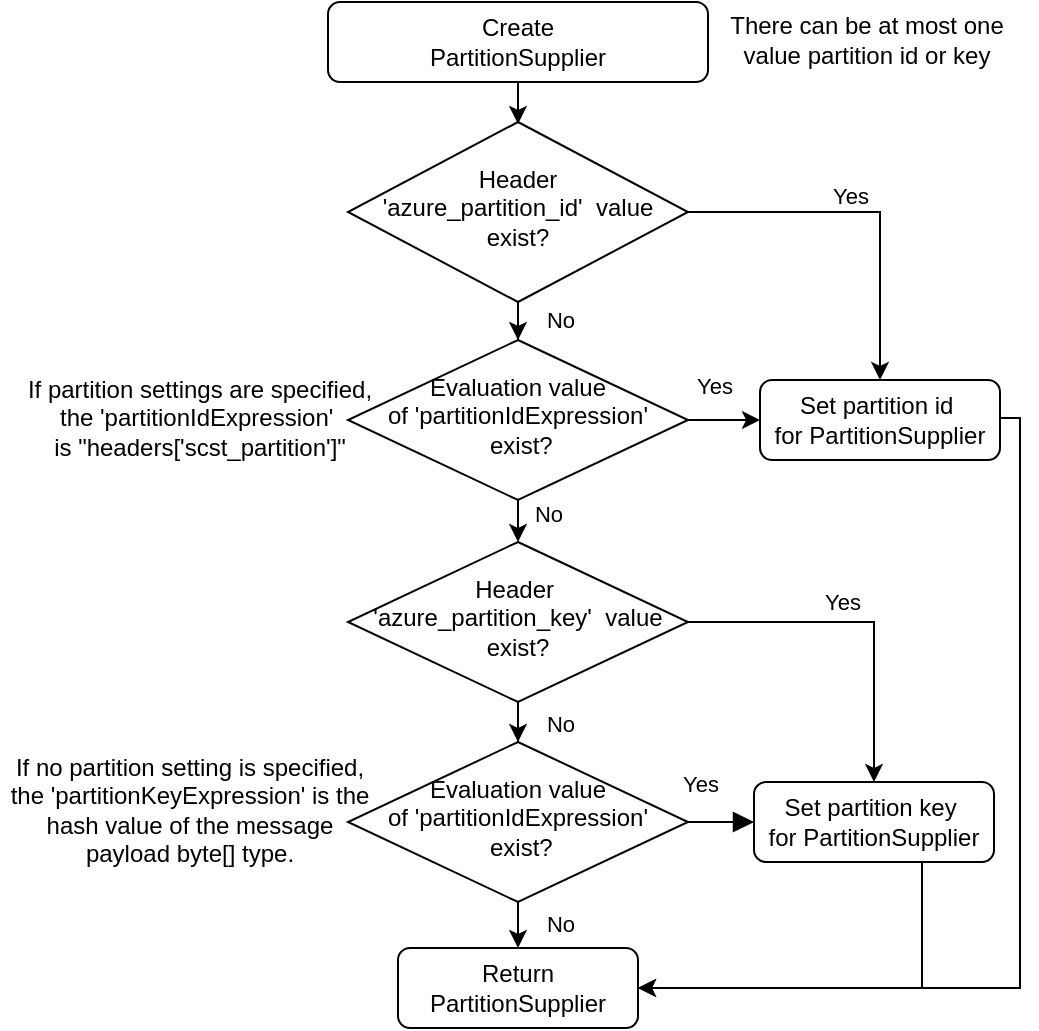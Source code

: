 <mxfile version="13.9.9" type="device"><diagram id="J5BnTy81V2mvUKXWnEds" name="create-partition-supply-process"><mxGraphModel dx="1852" dy="553" grid="1" gridSize="10" guides="1" tooltips="1" connect="1" arrows="1" fold="1" page="1" pageScale="1" pageWidth="450" pageHeight="500" math="0" shadow="0"><root><mxCell id="ILOBo0AGmw0VbmYnSzby-0"/><mxCell id="ILOBo0AGmw0VbmYnSzby-1" parent="ILOBo0AGmw0VbmYnSzby-0"/><mxCell id="ILOBo0AGmw0VbmYnSzby-3" value="Create&lt;br&gt;PartitionSupplier" style="rounded=1;whiteSpace=wrap;html=1;fontSize=12;glass=0;strokeWidth=1;shadow=0;" parent="ILOBo0AGmw0VbmYnSzby-1" vertex="1"><mxGeometry x="-546" y="160" width="190" height="40" as="geometry"/></mxCell><mxCell id="ILOBo0AGmw0VbmYnSzby-4" value="Yes" style="edgeStyle=orthogonalEdgeStyle;rounded=0;orthogonalLoop=1;jettySize=auto;html=1;entryX=0.5;entryY=0;entryDx=0;entryDy=0;" parent="ILOBo0AGmw0VbmYnSzby-1" source="ILOBo0AGmw0VbmYnSzby-6" target="ILOBo0AGmw0VbmYnSzby-27" edge="1"><mxGeometry x="-0.099" y="8" relative="1" as="geometry"><mxPoint x="-246" y="340" as="targetPoint"/><mxPoint as="offset"/></mxGeometry></mxCell><mxCell id="ILOBo0AGmw0VbmYnSzby-5" value="No" style="edgeStyle=orthogonalEdgeStyle;rounded=0;orthogonalLoop=1;jettySize=auto;html=1;entryX=0.5;entryY=0;entryDx=0;entryDy=0;" parent="ILOBo0AGmw0VbmYnSzby-1" source="ILOBo0AGmw0VbmYnSzby-6" target="ILOBo0AGmw0VbmYnSzby-10" edge="1"><mxGeometry x="0.679" y="21" relative="1" as="geometry"><mxPoint as="offset"/></mxGeometry></mxCell><mxCell id="ILOBo0AGmw0VbmYnSzby-6" value="Header &lt;br&gt;'azure_partition_id'&amp;nbsp; value&lt;br&gt;exist?" style="rhombus;whiteSpace=wrap;html=1;shadow=0;fontFamily=Helvetica;fontSize=12;align=center;strokeWidth=1;spacing=6;spacingTop=-4;" parent="ILOBo0AGmw0VbmYnSzby-1" vertex="1"><mxGeometry x="-536" y="220" width="170" height="90" as="geometry"/></mxCell><mxCell id="ILOBo0AGmw0VbmYnSzby-9" value="No" style="edgeStyle=orthogonalEdgeStyle;rounded=0;orthogonalLoop=1;jettySize=auto;html=1;entryX=0.5;entryY=0;entryDx=0;entryDy=0;" parent="ILOBo0AGmw0VbmYnSzby-1" source="ILOBo0AGmw0VbmYnSzby-10" target="ILOBo0AGmw0VbmYnSzby-26" edge="1"><mxGeometry x="0.5" y="15" relative="1" as="geometry"><mxPoint x="-451" y="440" as="targetPoint"/><Array as="points"/><mxPoint as="offset"/></mxGeometry></mxCell><mxCell id="ILOBo0AGmw0VbmYnSzby-28" value="Yes" style="edgeStyle=orthogonalEdgeStyle;rounded=0;orthogonalLoop=1;jettySize=auto;html=1;" parent="ILOBo0AGmw0VbmYnSzby-1" source="ILOBo0AGmw0VbmYnSzby-10" target="ILOBo0AGmw0VbmYnSzby-27" edge="1"><mxGeometry x="0.135" y="17" relative="1" as="geometry"><mxPoint x="-4" as="offset"/></mxGeometry></mxCell><mxCell id="ILOBo0AGmw0VbmYnSzby-10" value="&lt;span&gt;Evaluation&amp;nbsp;value &lt;br&gt;of 'partitionIdExpression'&lt;br&gt;&amp;nbsp;&lt;/span&gt;&lt;span&gt;exist?&lt;/span&gt;" style="rhombus;whiteSpace=wrap;html=1;shadow=0;fontFamily=Helvetica;fontSize=12;align=center;strokeWidth=1;spacing=6;spacingTop=-4;" parent="ILOBo0AGmw0VbmYnSzby-1" vertex="1"><mxGeometry x="-536" y="329" width="170" height="80" as="geometry"/></mxCell><mxCell id="ILOBo0AGmw0VbmYnSzby-12" value="There can be at most one value partition id or key" style="text;html=1;strokeColor=none;fillColor=none;align=center;verticalAlign=middle;whiteSpace=wrap;rounded=0;" parent="ILOBo0AGmw0VbmYnSzby-1" vertex="1"><mxGeometry x="-350" y="169" width="147" height="20" as="geometry"/></mxCell><mxCell id="ILOBo0AGmw0VbmYnSzby-22" value="Return PartitionSupplier" style="rounded=1;whiteSpace=wrap;html=1;fontSize=12;glass=0;strokeWidth=1;shadow=0;" parent="ILOBo0AGmw0VbmYnSzby-1" vertex="1"><mxGeometry x="-511" y="633" width="120" height="40" as="geometry"/></mxCell><mxCell id="ILOBo0AGmw0VbmYnSzby-24" value="If no partition setting is specified, the 'partitionKeyExpression' is&amp;nbsp;the hash value of the message payload byte[] type." style="text;html=1;strokeColor=none;fillColor=none;align=center;verticalAlign=middle;whiteSpace=wrap;rounded=0;" parent="ILOBo0AGmw0VbmYnSzby-1" vertex="1"><mxGeometry x="-710" y="550" width="190" height="28" as="geometry"/></mxCell><mxCell id="ILOBo0AGmw0VbmYnSzby-30" value="No" style="edgeStyle=orthogonalEdgeStyle;rounded=0;orthogonalLoop=1;jettySize=auto;html=1;" parent="ILOBo0AGmw0VbmYnSzby-1" source="ILOBo0AGmw0VbmYnSzby-26" target="ILOBo0AGmw0VbmYnSzby-29" edge="1"><mxGeometry x="0.7" y="21" relative="1" as="geometry"><mxPoint as="offset"/></mxGeometry></mxCell><mxCell id="eh6SRWB2RfePw2rgWen0-1" value="Yes" style="edgeStyle=orthogonalEdgeStyle;rounded=0;orthogonalLoop=1;jettySize=auto;html=1;entryX=0.5;entryY=0;entryDx=0;entryDy=0;" parent="ILOBo0AGmw0VbmYnSzby-1" source="ILOBo0AGmw0VbmYnSzby-26" target="ILOBo0AGmw0VbmYnSzby-32" edge="1"><mxGeometry x="-0.111" y="10" relative="1" as="geometry"><Array as="points"><mxPoint x="-273" y="470"/></Array><mxPoint as="offset"/></mxGeometry></mxCell><mxCell id="ILOBo0AGmw0VbmYnSzby-26" value="Header&amp;nbsp;&lt;br&gt;'azure_partition_key'&amp;nbsp; value&lt;br&gt;exist?" style="rhombus;whiteSpace=wrap;html=1;shadow=0;fontFamily=Helvetica;fontSize=12;align=center;strokeWidth=1;spacing=6;spacingTop=-4;" parent="ILOBo0AGmw0VbmYnSzby-1" vertex="1"><mxGeometry x="-536" y="430" width="170" height="80" as="geometry"/></mxCell><mxCell id="eh6SRWB2RfePw2rgWen0-3" style="edgeStyle=orthogonalEdgeStyle;rounded=0;orthogonalLoop=1;jettySize=auto;html=1;entryX=1;entryY=0.5;entryDx=0;entryDy=0;" parent="ILOBo0AGmw0VbmYnSzby-1" source="ILOBo0AGmw0VbmYnSzby-27" target="ILOBo0AGmw0VbmYnSzby-22" edge="1"><mxGeometry relative="1" as="geometry"><Array as="points"><mxPoint x="-200" y="368"/><mxPoint x="-200" y="653"/></Array></mxGeometry></mxCell><mxCell id="ILOBo0AGmw0VbmYnSzby-27" value="Set partition id&amp;nbsp;&lt;br&gt;for PartitionSupplier" style="rounded=1;whiteSpace=wrap;html=1;fontSize=12;glass=0;strokeWidth=1;shadow=0;" parent="ILOBo0AGmw0VbmYnSzby-1" vertex="1"><mxGeometry x="-330" y="349" width="120" height="40" as="geometry"/></mxCell><mxCell id="ILOBo0AGmw0VbmYnSzby-33" value="No" style="edgeStyle=orthogonalEdgeStyle;rounded=0;orthogonalLoop=1;jettySize=auto;html=1;" parent="ILOBo0AGmw0VbmYnSzby-1" source="ILOBo0AGmw0VbmYnSzby-29" target="ILOBo0AGmw0VbmYnSzby-22" edge="1"><mxGeometry x="0.579" y="21" relative="1" as="geometry"><mxPoint as="offset"/></mxGeometry></mxCell><mxCell id="ILOBo0AGmw0VbmYnSzby-29" value="&lt;span&gt;Evaluation&amp;nbsp;value &lt;br&gt;of 'partitionIdExpression'&lt;br&gt;&amp;nbsp;&lt;/span&gt;&lt;span&gt;exist?&lt;/span&gt;" style="rhombus;whiteSpace=wrap;html=1;shadow=0;fontFamily=Helvetica;fontSize=12;align=center;strokeWidth=1;spacing=6;spacingTop=-4;" parent="ILOBo0AGmw0VbmYnSzby-1" vertex="1"><mxGeometry x="-536" y="530" width="170" height="80" as="geometry"/></mxCell><mxCell id="ILOBo0AGmw0VbmYnSzby-31" value="Yes" style="edgeStyle=orthogonalEdgeStyle;rounded=0;html=1;jettySize=auto;orthogonalLoop=1;fontSize=11;endArrow=block;endFill=1;endSize=8;strokeWidth=1;shadow=0;labelBackgroundColor=none;exitX=1;exitY=0.5;exitDx=0;exitDy=0;entryX=0;entryY=0.5;entryDx=0;entryDy=0;" parent="ILOBo0AGmw0VbmYnSzby-1" target="ILOBo0AGmw0VbmYnSzby-32" edge="1"><mxGeometry x="-0.636" y="19" relative="1" as="geometry"><mxPoint as="offset"/><mxPoint x="-299" y="570" as="targetPoint"/><mxPoint x="-366" y="570" as="sourcePoint"/></mxGeometry></mxCell><mxCell id="eh6SRWB2RfePw2rgWen0-4" style="edgeStyle=orthogonalEdgeStyle;rounded=0;orthogonalLoop=1;jettySize=auto;html=1;entryX=1;entryY=0.5;entryDx=0;entryDy=0;" parent="ILOBo0AGmw0VbmYnSzby-1" source="ILOBo0AGmw0VbmYnSzby-32" target="ILOBo0AGmw0VbmYnSzby-22" edge="1"><mxGeometry relative="1" as="geometry"><Array as="points"><mxPoint x="-249" y="653"/></Array></mxGeometry></mxCell><mxCell id="ILOBo0AGmw0VbmYnSzby-32" value="Set partition key&amp;nbsp;&lt;br&gt;for PartitionSupplier" style="rounded=1;whiteSpace=wrap;html=1;fontSize=12;glass=0;strokeWidth=1;shadow=0;" parent="ILOBo0AGmw0VbmYnSzby-1" vertex="1"><mxGeometry x="-333" y="550" width="120" height="40" as="geometry"/></mxCell><mxCell id="noAzuN8torimM6GTq_Xu-0" value="If partition settings are specified, the 'partitionIdExpression'&amp;nbsp;&lt;br&gt;is &quot;headers['scst_partition']&quot;" style="text;html=1;strokeColor=none;fillColor=none;align=center;verticalAlign=middle;whiteSpace=wrap;rounded=0;" parent="ILOBo0AGmw0VbmYnSzby-1" vertex="1"><mxGeometry x="-700" y="354" width="180" height="28" as="geometry"/></mxCell><mxCell id="eh6SRWB2RfePw2rgWen0-0" value="" style="endArrow=classic;html=1;exitX=0.5;exitY=1;exitDx=0;exitDy=0;" parent="ILOBo0AGmw0VbmYnSzby-1" source="ILOBo0AGmw0VbmYnSzby-3" edge="1"><mxGeometry width="50" height="50" relative="1" as="geometry"><mxPoint x="-410" y="428" as="sourcePoint"/><mxPoint x="-451" y="221" as="targetPoint"/></mxGeometry></mxCell></root></mxGraphModel></diagram></mxfile>